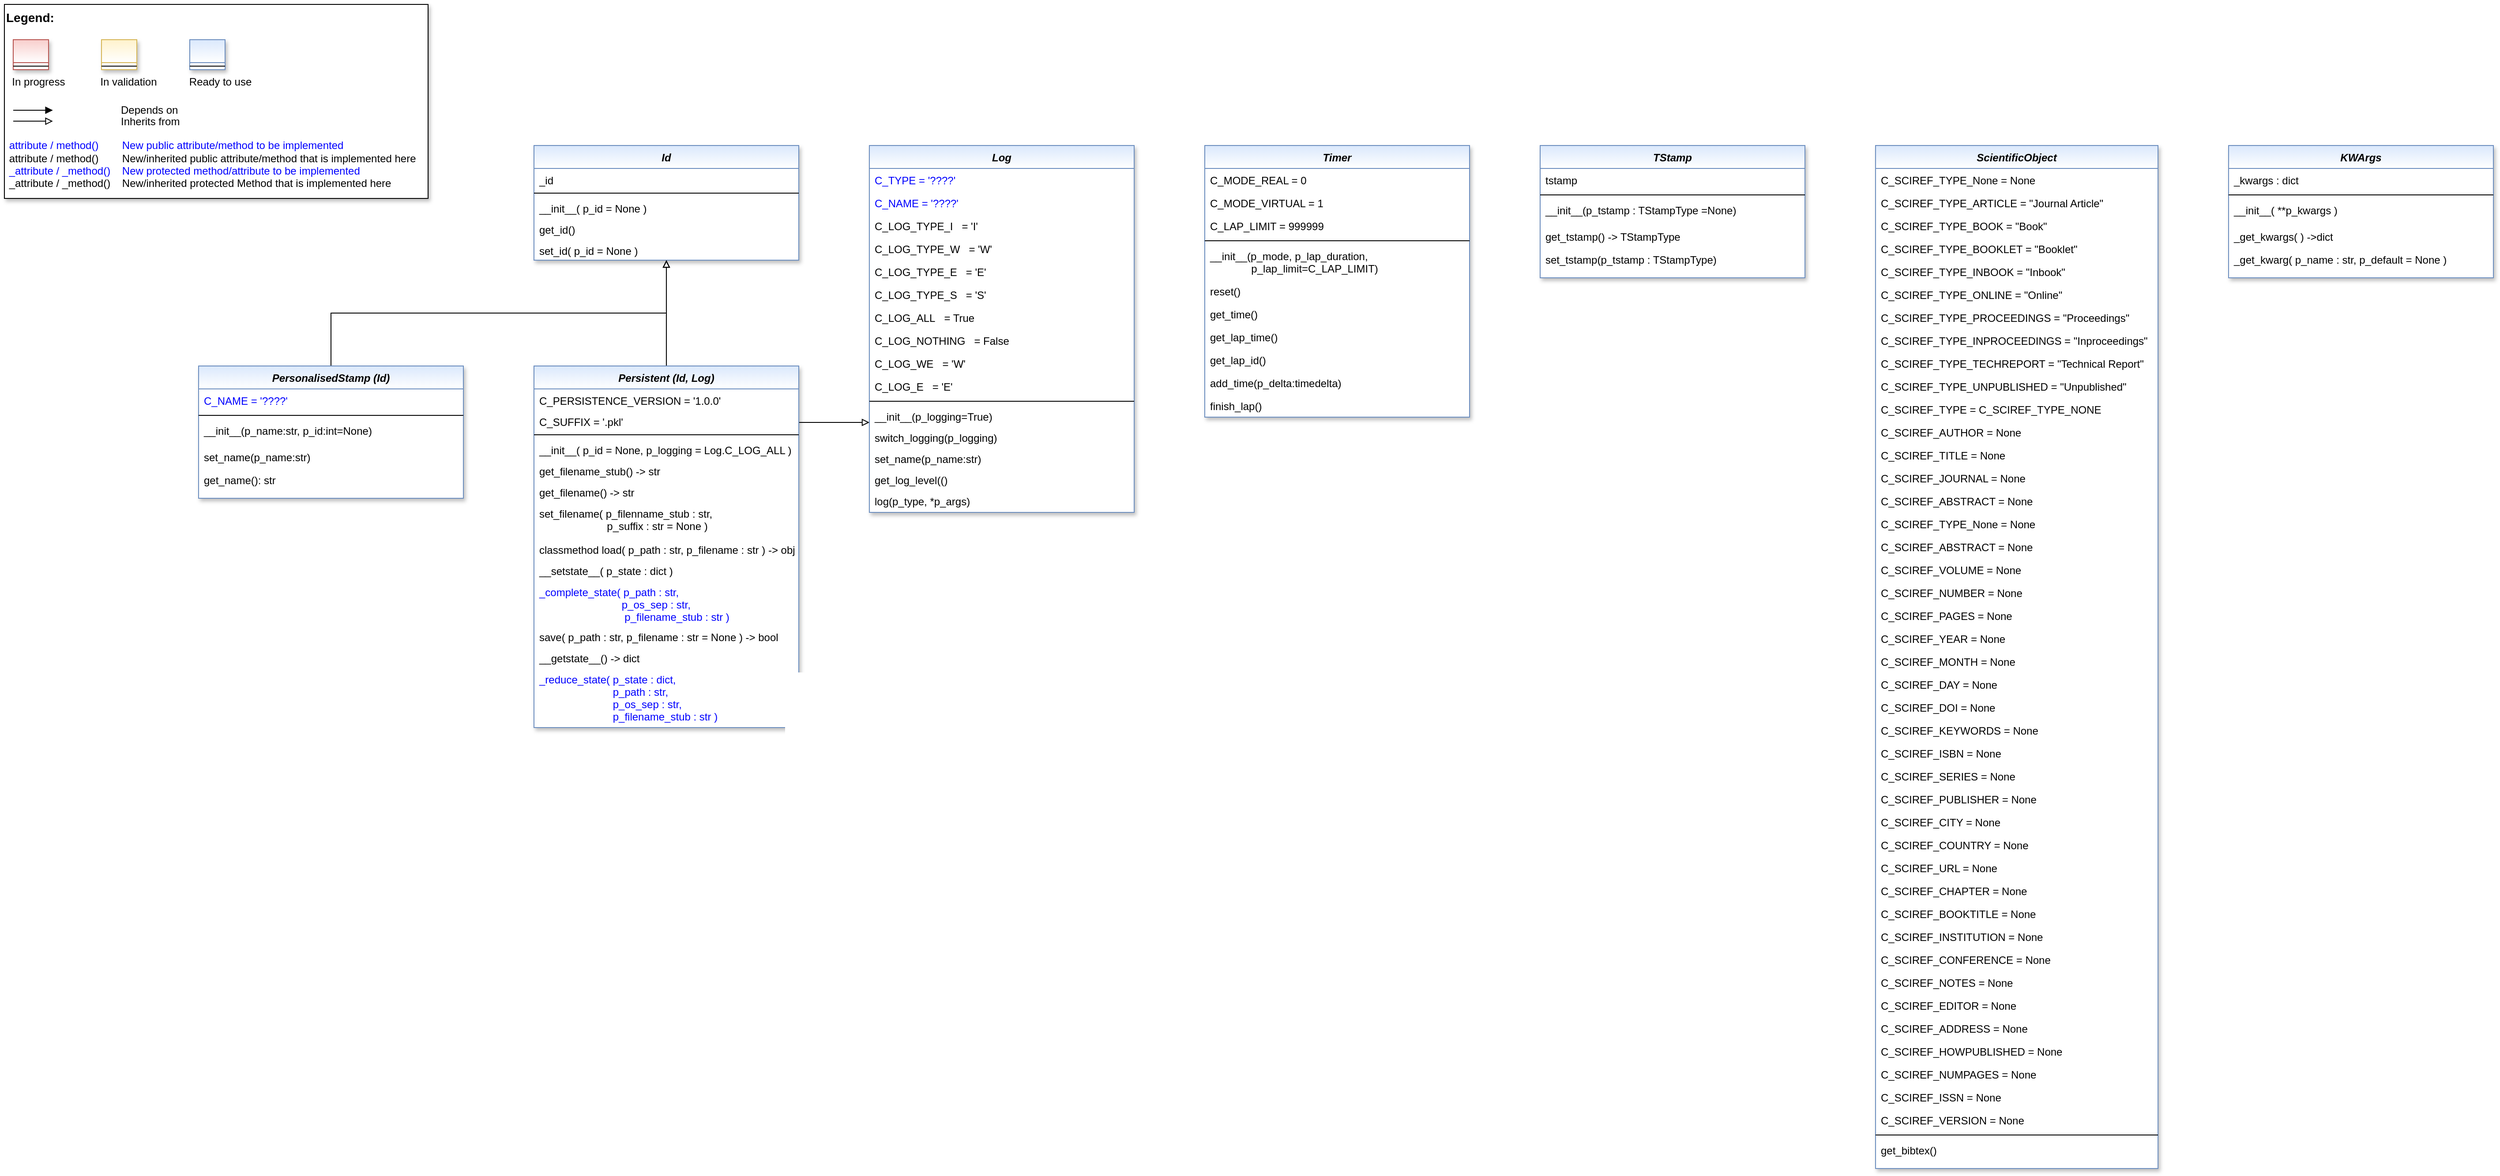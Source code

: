 <mxfile version="20.7.4" type="device"><diagram id="C5RBs43oDa-KdzZeNtuy" name="Page-1"><mxGraphModel dx="2894" dy="1236" grid="1" gridSize="10" guides="1" tooltips="1" connect="1" arrows="1" fold="1" page="1" pageScale="1" pageWidth="2336" pageHeight="1654" background="none" math="0" shadow="0"><root><mxCell id="WIyWlLk6GJQsqaUBKTNV-0"/><mxCell id="WIyWlLk6GJQsqaUBKTNV-1" parent="WIyWlLk6GJQsqaUBKTNV-0"/><mxCell id="bgMfdcs62GZ-gJ5sxorQ-0" value="Timer" style="swimlane;fontStyle=3;align=center;verticalAlign=top;childLayout=stackLayout;horizontal=1;startSize=26;horizontalStack=0;resizeParent=1;resizeLast=0;collapsible=1;marginBottom=0;rounded=0;shadow=1;strokeWidth=1;fillColor=#dae8fc;strokeColor=#6c8ebf;gradientColor=#FFFFFF;swimlaneFillColor=#FFFFFF;" parent="WIyWlLk6GJQsqaUBKTNV-1" vertex="1"><mxGeometry x="1400" y="200" width="300" height="308" as="geometry"><mxRectangle x="230" y="140" width="160" height="26" as="alternateBounds"/></mxGeometry></mxCell><mxCell id="bgMfdcs62GZ-gJ5sxorQ-1" value="C_MODE_REAL = 0" style="text;align=left;verticalAlign=top;spacingLeft=4;spacingRight=4;overflow=hidden;rotatable=0;points=[[0,0.5],[1,0.5]];portConstraint=eastwest;" parent="bgMfdcs62GZ-gJ5sxorQ-0" vertex="1"><mxGeometry y="26" width="300" height="26" as="geometry"/></mxCell><mxCell id="a7D3vBZzGCBZv9gorVLi-0" value="C_MODE_VIRTUAL = 1" style="text;align=left;verticalAlign=top;spacingLeft=4;spacingRight=4;overflow=hidden;rotatable=0;points=[[0,0.5],[1,0.5]];portConstraint=eastwest;" parent="bgMfdcs62GZ-gJ5sxorQ-0" vertex="1"><mxGeometry y="52" width="300" height="26" as="geometry"/></mxCell><mxCell id="a7D3vBZzGCBZv9gorVLi-1" value="C_LAP_LIMIT = 999999" style="text;align=left;verticalAlign=top;spacingLeft=4;spacingRight=4;overflow=hidden;rotatable=0;points=[[0,0.5],[1,0.5]];portConstraint=eastwest;" parent="bgMfdcs62GZ-gJ5sxorQ-0" vertex="1"><mxGeometry y="78" width="300" height="26" as="geometry"/></mxCell><mxCell id="bgMfdcs62GZ-gJ5sxorQ-2" value="" style="line;html=1;strokeWidth=1;align=left;verticalAlign=middle;spacingTop=-1;spacingLeft=3;spacingRight=3;rotatable=0;labelPosition=right;points=[];portConstraint=eastwest;" parent="bgMfdcs62GZ-gJ5sxorQ-0" vertex="1"><mxGeometry y="104" width="300" height="8" as="geometry"/></mxCell><mxCell id="bgMfdcs62GZ-gJ5sxorQ-3" value="__init__(p_mode, p_lap_duration,&#10;              p_lap_limit=C_LAP_LIMIT)" style="text;align=left;verticalAlign=top;spacingLeft=4;spacingRight=4;overflow=hidden;rotatable=0;points=[[0,0.5],[1,0.5]];portConstraint=eastwest;" parent="bgMfdcs62GZ-gJ5sxorQ-0" vertex="1"><mxGeometry y="112" width="300" height="40" as="geometry"/></mxCell><mxCell id="a7D3vBZzGCBZv9gorVLi-2" value="reset()" style="text;align=left;verticalAlign=top;spacingLeft=4;spacingRight=4;overflow=hidden;rotatable=0;points=[[0,0.5],[1,0.5]];portConstraint=eastwest;" parent="bgMfdcs62GZ-gJ5sxorQ-0" vertex="1"><mxGeometry y="152" width="300" height="26" as="geometry"/></mxCell><mxCell id="a7D3vBZzGCBZv9gorVLi-3" value="get_time()" style="text;align=left;verticalAlign=top;spacingLeft=4;spacingRight=4;overflow=hidden;rotatable=0;points=[[0,0.5],[1,0.5]];portConstraint=eastwest;" parent="bgMfdcs62GZ-gJ5sxorQ-0" vertex="1"><mxGeometry y="178" width="300" height="26" as="geometry"/></mxCell><mxCell id="PuHn4NUrcOmfV9xxtkw8-0" value="get_lap_time()" style="text;align=left;verticalAlign=top;spacingLeft=4;spacingRight=4;overflow=hidden;rotatable=0;points=[[0,0.5],[1,0.5]];portConstraint=eastwest;" parent="bgMfdcs62GZ-gJ5sxorQ-0" vertex="1"><mxGeometry y="204" width="300" height="26" as="geometry"/></mxCell><mxCell id="PuHn4NUrcOmfV9xxtkw8-1" value="get_lap_id()" style="text;align=left;verticalAlign=top;spacingLeft=4;spacingRight=4;overflow=hidden;rotatable=0;points=[[0,0.5],[1,0.5]];portConstraint=eastwest;" parent="bgMfdcs62GZ-gJ5sxorQ-0" vertex="1"><mxGeometry y="230" width="300" height="26" as="geometry"/></mxCell><mxCell id="TGkLLcsEz0-7tvpFlWuC-0" value="add_time(p_delta:timedelta)" style="text;align=left;verticalAlign=top;spacingLeft=4;spacingRight=4;overflow=hidden;rotatable=0;points=[[0,0.5],[1,0.5]];portConstraint=eastwest;" parent="bgMfdcs62GZ-gJ5sxorQ-0" vertex="1"><mxGeometry y="256" width="300" height="26" as="geometry"/></mxCell><mxCell id="PuHn4NUrcOmfV9xxtkw8-2" value="finish_lap()" style="text;align=left;verticalAlign=top;spacingLeft=4;spacingRight=4;overflow=hidden;rotatable=0;points=[[0,0.5],[1,0.5]];portConstraint=eastwest;" parent="bgMfdcs62GZ-gJ5sxorQ-0" vertex="1"><mxGeometry y="282" width="300" height="26" as="geometry"/></mxCell><mxCell id="wOOyNorhm0IPKL5RJFF_-0" value="Log" style="swimlane;fontStyle=3;align=center;verticalAlign=top;childLayout=stackLayout;horizontal=1;startSize=26;horizontalStack=0;resizeParent=1;resizeLast=0;collapsible=1;marginBottom=0;rounded=0;shadow=1;strokeWidth=1;fillColor=#dae8fc;strokeColor=#6c8ebf;gradientColor=#FFFFFF;swimlaneFillColor=#FFFFFF;" parent="WIyWlLk6GJQsqaUBKTNV-1" vertex="1"><mxGeometry x="1020" y="200" width="300" height="416" as="geometry"><mxRectangle x="230" y="140" width="160" height="26" as="alternateBounds"/></mxGeometry></mxCell><mxCell id="wOOyNorhm0IPKL5RJFF_-1" value="C_TYPE = '????'&#10;" style="text;align=left;verticalAlign=top;spacingLeft=4;spacingRight=4;overflow=hidden;rotatable=0;points=[[0,0.5],[1,0.5]];portConstraint=eastwest;fontColor=#0000FF;" parent="wOOyNorhm0IPKL5RJFF_-0" vertex="1"><mxGeometry y="26" width="300" height="26" as="geometry"/></mxCell><mxCell id="wOOyNorhm0IPKL5RJFF_-4" value="C_NAME = '????'&#10;" style="text;align=left;verticalAlign=top;spacingLeft=4;spacingRight=4;overflow=hidden;rotatable=0;points=[[0,0.5],[1,0.5]];portConstraint=eastwest;fontColor=#0000FF;" parent="wOOyNorhm0IPKL5RJFF_-0" vertex="1"><mxGeometry y="52" width="300" height="26" as="geometry"/></mxCell><mxCell id="Sitd4XUR5ouGdiu0kk2x-0" value="C_LOG_TYPE_I   = 'I'" style="text;align=left;verticalAlign=top;spacingLeft=4;spacingRight=4;overflow=hidden;rotatable=0;points=[[0,0.5],[1,0.5]];portConstraint=eastwest;fontColor=default;" parent="wOOyNorhm0IPKL5RJFF_-0" vertex="1"><mxGeometry y="78" width="300" height="26" as="geometry"/></mxCell><mxCell id="Sitd4XUR5ouGdiu0kk2x-1" value="C_LOG_TYPE_W   = 'W'" style="text;align=left;verticalAlign=top;spacingLeft=4;spacingRight=4;overflow=hidden;rotatable=0;points=[[0,0.5],[1,0.5]];portConstraint=eastwest;fontColor=default;" parent="wOOyNorhm0IPKL5RJFF_-0" vertex="1"><mxGeometry y="104" width="300" height="26" as="geometry"/></mxCell><mxCell id="Sitd4XUR5ouGdiu0kk2x-2" value="C_LOG_TYPE_E   = 'E'" style="text;align=left;verticalAlign=top;spacingLeft=4;spacingRight=4;overflow=hidden;rotatable=0;points=[[0,0.5],[1,0.5]];portConstraint=eastwest;fontColor=default;" parent="wOOyNorhm0IPKL5RJFF_-0" vertex="1"><mxGeometry y="130" width="300" height="26" as="geometry"/></mxCell><mxCell id="Sitd4XUR5ouGdiu0kk2x-3" value="C_LOG_TYPE_S   = 'S'" style="text;align=left;verticalAlign=top;spacingLeft=4;spacingRight=4;overflow=hidden;rotatable=0;points=[[0,0.5],[1,0.5]];portConstraint=eastwest;fontColor=default;" parent="wOOyNorhm0IPKL5RJFF_-0" vertex="1"><mxGeometry y="156" width="300" height="26" as="geometry"/></mxCell><mxCell id="Sitd4XUR5ouGdiu0kk2x-4" value="C_LOG_ALL   = True" style="text;align=left;verticalAlign=top;spacingLeft=4;spacingRight=4;overflow=hidden;rotatable=0;points=[[0,0.5],[1,0.5]];portConstraint=eastwest;fontColor=default;" parent="wOOyNorhm0IPKL5RJFF_-0" vertex="1"><mxGeometry y="182" width="300" height="26" as="geometry"/></mxCell><mxCell id="Sitd4XUR5ouGdiu0kk2x-5" value="C_LOG_NOTHING   = False" style="text;align=left;verticalAlign=top;spacingLeft=4;spacingRight=4;overflow=hidden;rotatable=0;points=[[0,0.5],[1,0.5]];portConstraint=eastwest;fontColor=default;" parent="wOOyNorhm0IPKL5RJFF_-0" vertex="1"><mxGeometry y="208" width="300" height="26" as="geometry"/></mxCell><mxCell id="Sitd4XUR5ouGdiu0kk2x-6" value="C_LOG_WE   = 'W'" style="text;align=left;verticalAlign=top;spacingLeft=4;spacingRight=4;overflow=hidden;rotatable=0;points=[[0,0.5],[1,0.5]];portConstraint=eastwest;fontColor=default;" parent="wOOyNorhm0IPKL5RJFF_-0" vertex="1"><mxGeometry y="234" width="300" height="26" as="geometry"/></mxCell><mxCell id="Sitd4XUR5ouGdiu0kk2x-7" value="C_LOG_E   = 'E'" style="text;align=left;verticalAlign=top;spacingLeft=4;spacingRight=4;overflow=hidden;rotatable=0;points=[[0,0.5],[1,0.5]];portConstraint=eastwest;fontColor=default;" parent="wOOyNorhm0IPKL5RJFF_-0" vertex="1"><mxGeometry y="260" width="300" height="26" as="geometry"/></mxCell><mxCell id="wOOyNorhm0IPKL5RJFF_-2" value="" style="line;html=1;strokeWidth=1;align=left;verticalAlign=middle;spacingTop=-1;spacingLeft=3;spacingRight=3;rotatable=0;labelPosition=right;points=[];portConstraint=eastwest;" parent="wOOyNorhm0IPKL5RJFF_-0" vertex="1"><mxGeometry y="286" width="300" height="8" as="geometry"/></mxCell><mxCell id="wOOyNorhm0IPKL5RJFF_-3" value="__init__(p_logging=True)" style="text;align=left;verticalAlign=top;spacingLeft=4;spacingRight=4;overflow=hidden;rotatable=0;points=[[0,0.5],[1,0.5]];portConstraint=eastwest;" parent="wOOyNorhm0IPKL5RJFF_-0" vertex="1"><mxGeometry y="294" width="300" height="24" as="geometry"/></mxCell><mxCell id="wOOyNorhm0IPKL5RJFF_-5" value="switch_logging(p_logging)" style="text;align=left;verticalAlign=top;spacingLeft=4;spacingRight=4;overflow=hidden;rotatable=0;points=[[0,0.5],[1,0.5]];portConstraint=eastwest;" parent="wOOyNorhm0IPKL5RJFF_-0" vertex="1"><mxGeometry y="318" width="300" height="24" as="geometry"/></mxCell><mxCell id="5YyYM9NK3f8UlfanujHQ-0" value="set_name(p_name:str)" style="text;align=left;verticalAlign=top;spacingLeft=4;spacingRight=4;overflow=hidden;rotatable=0;points=[[0,0.5],[1,0.5]];portConstraint=eastwest;" parent="wOOyNorhm0IPKL5RJFF_-0" vertex="1"><mxGeometry y="342" width="300" height="24" as="geometry"/></mxCell><mxCell id="wCxpYQhEE_Nz_e2Aimwp-0" value="get_log_level(()" style="text;align=left;verticalAlign=top;spacingLeft=4;spacingRight=4;overflow=hidden;rotatable=0;points=[[0,0.5],[1,0.5]];portConstraint=eastwest;" parent="wOOyNorhm0IPKL5RJFF_-0" vertex="1"><mxGeometry y="366" width="300" height="24" as="geometry"/></mxCell><mxCell id="wOOyNorhm0IPKL5RJFF_-7" value="log(p_type, *p_args)" style="text;align=left;verticalAlign=top;spacingLeft=4;spacingRight=4;overflow=hidden;rotatable=0;points=[[0,0.5],[1,0.5]];portConstraint=eastwest;" parent="wOOyNorhm0IPKL5RJFF_-0" vertex="1"><mxGeometry y="390" width="300" height="26" as="geometry"/></mxCell><mxCell id="huwpeFCsxoTQQdfWVsrF-0" value="TStamp" style="swimlane;fontStyle=3;align=center;verticalAlign=top;childLayout=stackLayout;horizontal=1;startSize=26;horizontalStack=0;resizeParent=1;resizeLast=0;collapsible=1;marginBottom=0;rounded=0;shadow=1;strokeWidth=1;fillColor=#dae8fc;strokeColor=#6c8ebf;gradientColor=#FFFFFF;swimlaneFillColor=#FFFFFF;" parent="WIyWlLk6GJQsqaUBKTNV-1" vertex="1"><mxGeometry x="1780" y="200" width="300" height="150" as="geometry"><mxRectangle x="230" y="140" width="160" height="26" as="alternateBounds"/></mxGeometry></mxCell><mxCell id="huwpeFCsxoTQQdfWVsrF-1" value="tstamp" style="text;align=left;verticalAlign=top;spacingLeft=4;spacingRight=4;overflow=hidden;rotatable=0;points=[[0,0.5],[1,0.5]];portConstraint=eastwest;" parent="huwpeFCsxoTQQdfWVsrF-0" vertex="1"><mxGeometry y="26" width="300" height="26" as="geometry"/></mxCell><mxCell id="huwpeFCsxoTQQdfWVsrF-4" value="" style="line;html=1;strokeWidth=1;align=left;verticalAlign=middle;spacingTop=-1;spacingLeft=3;spacingRight=3;rotatable=0;labelPosition=right;points=[];portConstraint=eastwest;" parent="huwpeFCsxoTQQdfWVsrF-0" vertex="1"><mxGeometry y="52" width="300" height="8" as="geometry"/></mxCell><mxCell id="huwpeFCsxoTQQdfWVsrF-5" value="__init__(p_tstamp : TStampType =None)" style="text;align=left;verticalAlign=top;spacingLeft=4;spacingRight=4;overflow=hidden;rotatable=0;points=[[0,0.5],[1,0.5]];portConstraint=eastwest;" parent="huwpeFCsxoTQQdfWVsrF-0" vertex="1"><mxGeometry y="60" width="300" height="30" as="geometry"/></mxCell><mxCell id="huwpeFCsxoTQQdfWVsrF-6" value="get_tstamp() -&gt; TStampType" style="text;align=left;verticalAlign=top;spacingLeft=4;spacingRight=4;overflow=hidden;rotatable=0;points=[[0,0.5],[1,0.5]];portConstraint=eastwest;" parent="huwpeFCsxoTQQdfWVsrF-0" vertex="1"><mxGeometry y="90" width="300" height="26" as="geometry"/></mxCell><mxCell id="huwpeFCsxoTQQdfWVsrF-7" value="set_tstamp(p_tstamp : TStampType)" style="text;align=left;verticalAlign=top;spacingLeft=4;spacingRight=4;overflow=hidden;rotatable=0;points=[[0,0.5],[1,0.5]];portConstraint=eastwest;" parent="huwpeFCsxoTQQdfWVsrF-0" vertex="1"><mxGeometry y="116" width="300" height="26" as="geometry"/></mxCell><mxCell id="ZXzUqIAL4igxPkpYoOi9-0" value="Id" style="swimlane;fontStyle=3;align=center;verticalAlign=top;childLayout=stackLayout;horizontal=1;startSize=26;horizontalStack=0;resizeParent=1;resizeLast=0;collapsible=1;marginBottom=0;rounded=0;shadow=1;strokeWidth=1;fillColor=#dae8fc;strokeColor=#6c8ebf;gradientColor=#FFFFFF;swimlaneFillColor=#FFFFFF;" parent="WIyWlLk6GJQsqaUBKTNV-1" vertex="1"><mxGeometry x="640" y="200" width="300" height="130" as="geometry"><mxRectangle x="230" y="140" width="160" height="26" as="alternateBounds"/></mxGeometry></mxCell><mxCell id="cLGEqnKjlF98sGwJrwcT-0" value="_id" style="text;align=left;verticalAlign=top;spacingLeft=4;spacingRight=4;overflow=hidden;rotatable=0;points=[[0,0.5],[1,0.5]];portConstraint=eastwest;" parent="ZXzUqIAL4igxPkpYoOi9-0" vertex="1"><mxGeometry y="26" width="300" height="24" as="geometry"/></mxCell><mxCell id="ZXzUqIAL4igxPkpYoOi9-1" value="" style="line;html=1;strokeWidth=1;align=left;verticalAlign=middle;spacingTop=-1;spacingLeft=3;spacingRight=3;rotatable=0;labelPosition=right;points=[];portConstraint=eastwest;" parent="ZXzUqIAL4igxPkpYoOi9-0" vertex="1"><mxGeometry y="50" width="300" height="8" as="geometry"/></mxCell><mxCell id="ZXzUqIAL4igxPkpYoOi9-3" value="__init__( p_id = None )" style="text;align=left;verticalAlign=top;spacingLeft=4;spacingRight=4;overflow=hidden;rotatable=0;points=[[0,0.5],[1,0.5]];portConstraint=eastwest;" parent="ZXzUqIAL4igxPkpYoOi9-0" vertex="1"><mxGeometry y="58" width="300" height="24" as="geometry"/></mxCell><mxCell id="cLGEqnKjlF98sGwJrwcT-1" value="get_id()" style="text;align=left;verticalAlign=top;spacingLeft=4;spacingRight=4;overflow=hidden;rotatable=0;points=[[0,0.5],[1,0.5]];portConstraint=eastwest;" parent="ZXzUqIAL4igxPkpYoOi9-0" vertex="1"><mxGeometry y="82" width="300" height="24" as="geometry"/></mxCell><mxCell id="cLGEqnKjlF98sGwJrwcT-2" value="set_id( p_id = None )" style="text;align=left;verticalAlign=top;spacingLeft=4;spacingRight=4;overflow=hidden;rotatable=0;points=[[0,0.5],[1,0.5]];portConstraint=eastwest;" parent="ZXzUqIAL4igxPkpYoOi9-0" vertex="1"><mxGeometry y="106" width="300" height="24" as="geometry"/></mxCell><mxCell id="Sitd4XUR5ouGdiu0kk2x-8" value="" style="group" parent="WIyWlLk6GJQsqaUBKTNV-1" vertex="1" connectable="0"><mxGeometry x="40" y="40" width="480" height="220" as="geometry"/></mxCell><mxCell id="Sitd4XUR5ouGdiu0kk2x-9" value="&lt;font color=&quot;#000000&quot; size=&quot;1&quot;&gt;&lt;b style=&quot;font-size: 14px&quot;&gt;Legend:&lt;br&gt;&lt;/b&gt;&lt;/font&gt;&lt;br&gt;&lt;br&gt;&lt;br&gt;&lt;font color=&quot;#0000ff&quot; style=&quot;font-size: 6px&quot;&gt;&lt;br&gt;&lt;/font&gt;&lt;span style=&quot;color: rgb(0 , 0 , 0)&quot;&gt;&lt;font style=&quot;font-size: 4px&quot;&gt;&amp;nbsp; &amp;nbsp;&lt;/font&gt;&amp;nbsp;In progress&amp;nbsp; &amp;nbsp; &amp;nbsp; &amp;nbsp; &amp;nbsp; &amp;nbsp; In validation&amp;nbsp; &amp;nbsp; &amp;nbsp; &amp;nbsp; &amp;nbsp; &amp;nbsp;Ready to use&lt;/span&gt;&lt;font color=&quot;#000000&quot;&gt;&amp;nbsp;&lt;br&gt;&lt;/font&gt;&lt;font color=&quot;#0000ff&quot;&gt;&lt;br&gt;&lt;br&gt;&lt;br&gt;&lt;br&gt;&amp;nbsp;attribute / method()&amp;nbsp; &amp;nbsp; &amp;nbsp; &amp;nbsp; New public attribute/method to be implemented&lt;/font&gt;&lt;br&gt;&lt;font color=&quot;#000000&quot;&gt;&amp;nbsp;&lt;/font&gt;&lt;font color=&quot;#000000&quot;&gt;attribute / method()&lt;span&gt; &lt;/span&gt;&amp;nbsp; &amp;nbsp; &amp;nbsp; &amp;nbsp;New/inherited public attribute/method that is implemented here&lt;br&gt;&lt;/font&gt;&lt;font color=&quot;#0000ff&quot;&gt;&amp;nbsp;_attribute /&amp;nbsp;&lt;/font&gt;&lt;font color=&quot;#0000ff&quot;&gt;_method()&amp;nbsp; &amp;nbsp; New protected method/attribute to be implemented&lt;/font&gt;&lt;br&gt;&lt;font color=&quot;#000000&quot;&gt;&amp;nbsp;_attribute / _method()&amp;nbsp; &amp;nbsp; New/inherited protected Method that is implemented here&lt;br&gt;&lt;/font&gt;&lt;font color=&quot;#000000&quot;&gt;&lt;br&gt;&lt;br&gt;&lt;br&gt;&lt;br&gt;&lt;br&gt;&lt;/font&gt;" style="text;html=1;align=left;verticalAlign=top;whiteSpace=wrap;rounded=0;fontColor=#006600;strokeColor=#000000;shadow=1;fillColor=#ffffff;" parent="Sitd4XUR5ouGdiu0kk2x-8" vertex="1"><mxGeometry width="480" height="220" as="geometry"/></mxCell><mxCell id="Sitd4XUR5ouGdiu0kk2x-10" value="Depends on" style="endArrow=block;html=1;labelPosition=right;verticalLabelPosition=middle;align=left;verticalAlign=middle;endFill=1;fontSize=12;" parent="Sitd4XUR5ouGdiu0kk2x-8" edge="1"><mxGeometry x="-1590" y="-2180" width="50" height="50" as="geometry"><mxPoint x="10.0" y="120.003" as="sourcePoint"/><mxPoint x="54.848" y="120.003" as="targetPoint"/><mxPoint x="98" as="offset"/><Array as="points"><mxPoint x="30" y="120"/></Array></mxGeometry></mxCell><mxCell id="Sitd4XUR5ouGdiu0kk2x-11" value="Inherits from" style="endArrow=block;html=1;labelPosition=right;verticalLabelPosition=middle;align=left;verticalAlign=middle;endFill=0;fontSize=12;" parent="Sitd4XUR5ouGdiu0kk2x-8" edge="1"><mxGeometry x="-1590" y="-2180" width="50" height="50" as="geometry"><mxPoint x="10.0" y="132.385" as="sourcePoint"/><mxPoint x="54.848" y="132.385" as="targetPoint"/><mxPoint x="98" y="1" as="offset"/></mxGeometry></mxCell><mxCell id="Sitd4XUR5ouGdiu0kk2x-12" value="" style="swimlane;fontStyle=3;align=center;verticalAlign=top;childLayout=stackLayout;horizontal=1;startSize=26;horizontalStack=0;resizeParent=1;resizeLast=0;collapsible=1;marginBottom=0;rounded=0;shadow=1;strokeWidth=1;fillColor=#f8cecc;strokeColor=#b85450;gradientColor=#ffffff;swimlaneFillColor=#ffffff;" parent="Sitd4XUR5ouGdiu0kk2x-8" vertex="1"><mxGeometry x="10" y="40" width="40" height="34" as="geometry"><mxRectangle x="230" y="140" width="160" height="26" as="alternateBounds"/></mxGeometry></mxCell><mxCell id="Sitd4XUR5ouGdiu0kk2x-13" value="" style="line;html=1;strokeWidth=1;align=left;verticalAlign=middle;spacingTop=-1;spacingLeft=3;spacingRight=3;rotatable=0;labelPosition=right;points=[];portConstraint=eastwest;" parent="Sitd4XUR5ouGdiu0kk2x-12" vertex="1"><mxGeometry y="26" width="40" height="8" as="geometry"/></mxCell><mxCell id="Sitd4XUR5ouGdiu0kk2x-14" value="" style="swimlane;fontStyle=3;align=center;verticalAlign=top;childLayout=stackLayout;horizontal=1;startSize=26;horizontalStack=0;resizeParent=1;resizeLast=0;collapsible=1;marginBottom=0;rounded=0;shadow=1;strokeWidth=1;fillColor=#fff2cc;strokeColor=#d6b656;gradientColor=#ffffff;swimlaneFillColor=#ffffff;" parent="Sitd4XUR5ouGdiu0kk2x-8" vertex="1"><mxGeometry x="110" y="40" width="40" height="34" as="geometry"><mxRectangle x="230" y="140" width="160" height="26" as="alternateBounds"/></mxGeometry></mxCell><mxCell id="Sitd4XUR5ouGdiu0kk2x-15" value="" style="line;html=1;strokeWidth=1;align=left;verticalAlign=middle;spacingTop=-1;spacingLeft=3;spacingRight=3;rotatable=0;labelPosition=right;points=[];portConstraint=eastwest;" parent="Sitd4XUR5ouGdiu0kk2x-14" vertex="1"><mxGeometry y="26" width="40" height="8" as="geometry"/></mxCell><mxCell id="Sitd4XUR5ouGdiu0kk2x-16" value="" style="swimlane;fontStyle=3;align=center;verticalAlign=top;childLayout=stackLayout;horizontal=1;startSize=26;horizontalStack=0;resizeParent=1;resizeLast=0;collapsible=1;marginBottom=0;rounded=0;shadow=1;strokeWidth=1;fillColor=#dae8fc;strokeColor=#6c8ebf;gradientColor=#ffffff;swimlaneFillColor=#ffffff;" parent="Sitd4XUR5ouGdiu0kk2x-8" vertex="1"><mxGeometry x="210" y="40" width="40" height="34" as="geometry"><mxRectangle x="230" y="140" width="160" height="26" as="alternateBounds"/></mxGeometry></mxCell><mxCell id="Sitd4XUR5ouGdiu0kk2x-17" value="" style="line;html=1;strokeWidth=1;align=left;verticalAlign=middle;spacingTop=-1;spacingLeft=3;spacingRight=3;rotatable=0;labelPosition=right;points=[];portConstraint=eastwest;" parent="Sitd4XUR5ouGdiu0kk2x-16" vertex="1"><mxGeometry y="26" width="40" height="8" as="geometry"/></mxCell><mxCell id="cLGEqnKjlF98sGwJrwcT-15" style="edgeStyle=orthogonalEdgeStyle;rounded=0;orthogonalLoop=1;jettySize=auto;html=1;endArrow=block;endFill=0;" parent="WIyWlLk6GJQsqaUBKTNV-1" source="fBVEfF3avQhWG5mbOqyu-0" target="ZXzUqIAL4igxPkpYoOi9-0" edge="1"><mxGeometry relative="1" as="geometry"><Array as="points"><mxPoint x="410" y="390"/><mxPoint x="790" y="390"/></Array></mxGeometry></mxCell><mxCell id="fBVEfF3avQhWG5mbOqyu-0" value="PersonalisedStamp (Id)" style="swimlane;fontStyle=3;align=center;verticalAlign=top;childLayout=stackLayout;horizontal=1;startSize=26;horizontalStack=0;resizeParent=1;resizeLast=0;collapsible=1;marginBottom=0;rounded=0;shadow=1;strokeWidth=1;fillColor=#dae8fc;strokeColor=#6c8ebf;gradientColor=#FFFFFF;swimlaneFillColor=#FFFFFF;" parent="WIyWlLk6GJQsqaUBKTNV-1" vertex="1"><mxGeometry x="260" y="450" width="300" height="150" as="geometry"><mxRectangle x="230" y="140" width="160" height="26" as="alternateBounds"/></mxGeometry></mxCell><mxCell id="fBVEfF3avQhWG5mbOqyu-6" value="C_NAME = '????'&#10;" style="text;align=left;verticalAlign=top;spacingLeft=4;spacingRight=4;overflow=hidden;rotatable=0;points=[[0,0.5],[1,0.5]];portConstraint=eastwest;fontColor=#0000FF;" parent="fBVEfF3avQhWG5mbOqyu-0" vertex="1"><mxGeometry y="26" width="300" height="26" as="geometry"/></mxCell><mxCell id="fBVEfF3avQhWG5mbOqyu-2" value="" style="line;html=1;strokeWidth=1;align=left;verticalAlign=middle;spacingTop=-1;spacingLeft=3;spacingRight=3;rotatable=0;labelPosition=right;points=[];portConstraint=eastwest;" parent="fBVEfF3avQhWG5mbOqyu-0" vertex="1"><mxGeometry y="52" width="300" height="8" as="geometry"/></mxCell><mxCell id="fBVEfF3avQhWG5mbOqyu-3" value="__init__(p_name:str, p_id:int=None)" style="text;align=left;verticalAlign=top;spacingLeft=4;spacingRight=4;overflow=hidden;rotatable=0;points=[[0,0.5],[1,0.5]];portConstraint=eastwest;" parent="fBVEfF3avQhWG5mbOqyu-0" vertex="1"><mxGeometry y="60" width="300" height="30" as="geometry"/></mxCell><mxCell id="fBVEfF3avQhWG5mbOqyu-7" value="set_name(p_name:str)" style="text;align=left;verticalAlign=top;spacingLeft=4;spacingRight=4;overflow=hidden;rotatable=0;points=[[0,0.5],[1,0.5]];portConstraint=eastwest;" parent="fBVEfF3avQhWG5mbOqyu-0" vertex="1"><mxGeometry y="90" width="300" height="26" as="geometry"/></mxCell><mxCell id="fBVEfF3avQhWG5mbOqyu-8" value="get_name(): str" style="text;align=left;verticalAlign=top;spacingLeft=4;spacingRight=4;overflow=hidden;rotatable=0;points=[[0,0.5],[1,0.5]];portConstraint=eastwest;" parent="fBVEfF3avQhWG5mbOqyu-0" vertex="1"><mxGeometry y="116" width="300" height="26" as="geometry"/></mxCell><mxCell id="UDpwU4JwNeAg4p_54pbl-0" value="ScientificObject" style="swimlane;fontStyle=3;align=center;verticalAlign=top;childLayout=stackLayout;horizontal=1;startSize=26;horizontalStack=0;resizeParent=1;resizeLast=0;collapsible=1;marginBottom=0;rounded=0;shadow=1;strokeWidth=1;fillColor=#dae8fc;strokeColor=#6c8ebf;gradientColor=#FFFFFF;swimlaneFillColor=#FFFFFF;" parent="WIyWlLk6GJQsqaUBKTNV-1" vertex="1"><mxGeometry x="2160" y="200" width="320" height="1160" as="geometry"><mxRectangle x="230" y="140" width="160" height="26" as="alternateBounds"/></mxGeometry></mxCell><mxCell id="UDpwU4JwNeAg4p_54pbl-3" value="C_SCIREF_TYPE_None = None" style="text;align=left;verticalAlign=top;spacingLeft=4;spacingRight=4;overflow=hidden;rotatable=0;points=[[0,0.5],[1,0.5]];portConstraint=eastwest;fontColor=default;" parent="UDpwU4JwNeAg4p_54pbl-0" vertex="1"><mxGeometry y="26" width="320" height="26" as="geometry"/></mxCell><mxCell id="UDpwU4JwNeAg4p_54pbl-17" value="C_SCIREF_TYPE_ARTICLE = &quot;Journal Article&quot;" style="text;align=left;verticalAlign=top;spacingLeft=4;spacingRight=4;overflow=hidden;rotatable=0;points=[[0,0.5],[1,0.5]];portConstraint=eastwest;fontColor=default;" parent="UDpwU4JwNeAg4p_54pbl-0" vertex="1"><mxGeometry y="52" width="320" height="26" as="geometry"/></mxCell><mxCell id="UDpwU4JwNeAg4p_54pbl-19" value="C_SCIREF_TYPE_BOOK = &quot;Book&quot;" style="text;align=left;verticalAlign=top;spacingLeft=4;spacingRight=4;overflow=hidden;rotatable=0;points=[[0,0.5],[1,0.5]];portConstraint=eastwest;fontColor=default;" parent="UDpwU4JwNeAg4p_54pbl-0" vertex="1"><mxGeometry y="78" width="320" height="26" as="geometry"/></mxCell><mxCell id="Xx5eL9HVCIXcOi9bT9TS-0" value="C_SCIREF_TYPE_BOOKLET = &quot;Booklet&quot;" style="text;align=left;verticalAlign=top;spacingLeft=4;spacingRight=4;overflow=hidden;rotatable=0;points=[[0,0.5],[1,0.5]];portConstraint=eastwest;fontColor=default;" parent="UDpwU4JwNeAg4p_54pbl-0" vertex="1"><mxGeometry y="104" width="320" height="26" as="geometry"/></mxCell><mxCell id="Xx5eL9HVCIXcOi9bT9TS-1" value="C_SCIREF_TYPE_INBOOK = &quot;Inbook&quot;" style="text;align=left;verticalAlign=top;spacingLeft=4;spacingRight=4;overflow=hidden;rotatable=0;points=[[0,0.5],[1,0.5]];portConstraint=eastwest;fontColor=default;" parent="UDpwU4JwNeAg4p_54pbl-0" vertex="1"><mxGeometry y="130" width="320" height="26" as="geometry"/></mxCell><mxCell id="UDpwU4JwNeAg4p_54pbl-18" value="C_SCIREF_TYPE_ONLINE = &quot;Online&quot;" style="text;align=left;verticalAlign=top;spacingLeft=4;spacingRight=4;overflow=hidden;rotatable=0;points=[[0,0.5],[1,0.5]];portConstraint=eastwest;fontColor=default;" parent="UDpwU4JwNeAg4p_54pbl-0" vertex="1"><mxGeometry y="156" width="320" height="26" as="geometry"/></mxCell><mxCell id="UDpwU4JwNeAg4p_54pbl-21" value="C_SCIREF_TYPE_PROCEEDINGS = &quot;Proceedings&quot;" style="text;align=left;verticalAlign=top;spacingLeft=4;spacingRight=4;overflow=hidden;rotatable=0;points=[[0,0.5],[1,0.5]];portConstraint=eastwest;fontColor=default;" parent="UDpwU4JwNeAg4p_54pbl-0" vertex="1"><mxGeometry y="182" width="320" height="26" as="geometry"/></mxCell><mxCell id="Xx5eL9HVCIXcOi9bT9TS-2" value="C_SCIREF_TYPE_INPROCEEDINGS = &quot;Inproceedings&quot;" style="text;align=left;verticalAlign=top;spacingLeft=4;spacingRight=4;overflow=hidden;rotatable=0;points=[[0,0.5],[1,0.5]];portConstraint=eastwest;fontColor=default;" parent="UDpwU4JwNeAg4p_54pbl-0" vertex="1"><mxGeometry y="208" width="320" height="26" as="geometry"/></mxCell><mxCell id="UDpwU4JwNeAg4p_54pbl-20" value="C_SCIREF_TYPE_TECHREPORT = &quot;Technical Report&quot;" style="text;align=left;verticalAlign=top;spacingLeft=4;spacingRight=4;overflow=hidden;rotatable=0;points=[[0,0.5],[1,0.5]];portConstraint=eastwest;fontColor=default;" parent="UDpwU4JwNeAg4p_54pbl-0" vertex="1"><mxGeometry y="234" width="320" height="26" as="geometry"/></mxCell><mxCell id="UDpwU4JwNeAg4p_54pbl-27" value="C_SCIREF_TYPE_UNPUBLISHED = &quot;Unpublished&quot;" style="text;align=left;verticalAlign=top;spacingLeft=4;spacingRight=4;overflow=hidden;rotatable=0;points=[[0,0.5],[1,0.5]];portConstraint=eastwest;fontColor=default;" parent="UDpwU4JwNeAg4p_54pbl-0" vertex="1"><mxGeometry y="260" width="320" height="26" as="geometry"/></mxCell><mxCell id="UDpwU4JwNeAg4p_54pbl-26" value="C_SCIREF_TYPE = C_SCIREF_TYPE_NONE" style="text;align=left;verticalAlign=top;spacingLeft=4;spacingRight=4;overflow=hidden;rotatable=0;points=[[0,0.5],[1,0.5]];portConstraint=eastwest;fontColor=default;" parent="UDpwU4JwNeAg4p_54pbl-0" vertex="1"><mxGeometry y="286" width="320" height="26" as="geometry"/></mxCell><mxCell id="UDpwU4JwNeAg4p_54pbl-25" value=" C_SCIREF_AUTHOR = None" style="text;align=left;verticalAlign=top;spacingLeft=4;spacingRight=4;overflow=hidden;rotatable=0;points=[[0,0.5],[1,0.5]];portConstraint=eastwest;fontColor=default;" parent="UDpwU4JwNeAg4p_54pbl-0" vertex="1"><mxGeometry y="312" width="320" height="26" as="geometry"/></mxCell><mxCell id="UDpwU4JwNeAg4p_54pbl-24" value="C_SCIREF_TITLE = None" style="text;align=left;verticalAlign=top;spacingLeft=4;spacingRight=4;overflow=hidden;rotatable=0;points=[[0,0.5],[1,0.5]];portConstraint=eastwest;fontColor=default;" parent="UDpwU4JwNeAg4p_54pbl-0" vertex="1"><mxGeometry y="338" width="320" height="26" as="geometry"/></mxCell><mxCell id="UDpwU4JwNeAg4p_54pbl-23" value="C_SCIREF_JOURNAL = None" style="text;align=left;verticalAlign=top;spacingLeft=4;spacingRight=4;overflow=hidden;rotatable=0;points=[[0,0.5],[1,0.5]];portConstraint=eastwest;fontColor=default;" parent="UDpwU4JwNeAg4p_54pbl-0" vertex="1"><mxGeometry y="364" width="320" height="26" as="geometry"/></mxCell><mxCell id="UDpwU4JwNeAg4p_54pbl-22" value="C_SCIREF_ABSTRACT = None" style="text;align=left;verticalAlign=top;spacingLeft=4;spacingRight=4;overflow=hidden;rotatable=0;points=[[0,0.5],[1,0.5]];portConstraint=eastwest;fontColor=default;" parent="UDpwU4JwNeAg4p_54pbl-0" vertex="1"><mxGeometry y="390" width="320" height="26" as="geometry"/></mxCell><mxCell id="UDpwU4JwNeAg4p_54pbl-30" value="C_SCIREF_TYPE_None = None" style="text;align=left;verticalAlign=top;spacingLeft=4;spacingRight=4;overflow=hidden;rotatable=0;points=[[0,0.5],[1,0.5]];portConstraint=eastwest;fontColor=default;" parent="UDpwU4JwNeAg4p_54pbl-0" vertex="1"><mxGeometry y="416" width="320" height="26" as="geometry"/></mxCell><mxCell id="UDpwU4JwNeAg4p_54pbl-42" value="C_SCIREF_ABSTRACT = None" style="text;align=left;verticalAlign=top;spacingLeft=4;spacingRight=4;overflow=hidden;rotatable=0;points=[[0,0.5],[1,0.5]];portConstraint=eastwest;fontColor=default;" parent="UDpwU4JwNeAg4p_54pbl-0" vertex="1"><mxGeometry y="442" width="320" height="26" as="geometry"/></mxCell><mxCell id="UDpwU4JwNeAg4p_54pbl-41" value="C_SCIREF_VOLUME = None" style="text;align=left;verticalAlign=top;spacingLeft=4;spacingRight=4;overflow=hidden;rotatable=0;points=[[0,0.5],[1,0.5]];portConstraint=eastwest;fontColor=default;" parent="UDpwU4JwNeAg4p_54pbl-0" vertex="1"><mxGeometry y="468" width="320" height="26" as="geometry"/></mxCell><mxCell id="UDpwU4JwNeAg4p_54pbl-40" value="C_SCIREF_NUMBER = None" style="text;align=left;verticalAlign=top;spacingLeft=4;spacingRight=4;overflow=hidden;rotatable=0;points=[[0,0.5],[1,0.5]];portConstraint=eastwest;fontColor=default;" parent="UDpwU4JwNeAg4p_54pbl-0" vertex="1"><mxGeometry y="494" width="320" height="26" as="geometry"/></mxCell><mxCell id="UDpwU4JwNeAg4p_54pbl-39" value="C_SCIREF_PAGES = None" style="text;align=left;verticalAlign=top;spacingLeft=4;spacingRight=4;overflow=hidden;rotatable=0;points=[[0,0.5],[1,0.5]];portConstraint=eastwest;fontColor=default;" parent="UDpwU4JwNeAg4p_54pbl-0" vertex="1"><mxGeometry y="520" width="320" height="26" as="geometry"/></mxCell><mxCell id="UDpwU4JwNeAg4p_54pbl-38" value="C_SCIREF_YEAR = None" style="text;align=left;verticalAlign=top;spacingLeft=4;spacingRight=4;overflow=hidden;rotatable=0;points=[[0,0.5],[1,0.5]];portConstraint=eastwest;fontColor=default;" parent="UDpwU4JwNeAg4p_54pbl-0" vertex="1"><mxGeometry y="546" width="320" height="26" as="geometry"/></mxCell><mxCell id="UDpwU4JwNeAg4p_54pbl-37" value="C_SCIREF_MONTH = None" style="text;align=left;verticalAlign=top;spacingLeft=4;spacingRight=4;overflow=hidden;rotatable=0;points=[[0,0.5],[1,0.5]];portConstraint=eastwest;fontColor=default;" parent="UDpwU4JwNeAg4p_54pbl-0" vertex="1"><mxGeometry y="572" width="320" height="26" as="geometry"/></mxCell><mxCell id="UDpwU4JwNeAg4p_54pbl-36" value="C_SCIREF_DAY = None" style="text;align=left;verticalAlign=top;spacingLeft=4;spacingRight=4;overflow=hidden;rotatable=0;points=[[0,0.5],[1,0.5]];portConstraint=eastwest;fontColor=default;" parent="UDpwU4JwNeAg4p_54pbl-0" vertex="1"><mxGeometry y="598" width="320" height="26" as="geometry"/></mxCell><mxCell id="UDpwU4JwNeAg4p_54pbl-35" value="C_SCIREF_DOI = None" style="text;align=left;verticalAlign=top;spacingLeft=4;spacingRight=4;overflow=hidden;rotatable=0;points=[[0,0.5],[1,0.5]];portConstraint=eastwest;fontColor=default;" parent="UDpwU4JwNeAg4p_54pbl-0" vertex="1"><mxGeometry y="624" width="320" height="26" as="geometry"/></mxCell><mxCell id="UDpwU4JwNeAg4p_54pbl-34" value="C_SCIREF_KEYWORDS = None" style="text;align=left;verticalAlign=top;spacingLeft=4;spacingRight=4;overflow=hidden;rotatable=0;points=[[0,0.5],[1,0.5]];portConstraint=eastwest;fontColor=default;" parent="UDpwU4JwNeAg4p_54pbl-0" vertex="1"><mxGeometry y="650" width="320" height="26" as="geometry"/></mxCell><mxCell id="UDpwU4JwNeAg4p_54pbl-33" value="C_SCIREF_ISBN = None" style="text;align=left;verticalAlign=top;spacingLeft=4;spacingRight=4;overflow=hidden;rotatable=0;points=[[0,0.5],[1,0.5]];portConstraint=eastwest;fontColor=default;" parent="UDpwU4JwNeAg4p_54pbl-0" vertex="1"><mxGeometry y="676" width="320" height="26" as="geometry"/></mxCell><mxCell id="UDpwU4JwNeAg4p_54pbl-32" value="C_SCIREF_SERIES = None" style="text;align=left;verticalAlign=top;spacingLeft=4;spacingRight=4;overflow=hidden;rotatable=0;points=[[0,0.5],[1,0.5]];portConstraint=eastwest;fontColor=default;" parent="UDpwU4JwNeAg4p_54pbl-0" vertex="1"><mxGeometry y="702" width="320" height="26" as="geometry"/></mxCell><mxCell id="UDpwU4JwNeAg4p_54pbl-31" value="C_SCIREF_PUBLISHER = None" style="text;align=left;verticalAlign=top;spacingLeft=4;spacingRight=4;overflow=hidden;rotatable=0;points=[[0,0.5],[1,0.5]];portConstraint=eastwest;fontColor=default;" parent="UDpwU4JwNeAg4p_54pbl-0" vertex="1"><mxGeometry y="728" width="320" height="26" as="geometry"/></mxCell><mxCell id="UDpwU4JwNeAg4p_54pbl-43" value="C_SCIREF_CITY = None" style="text;align=left;verticalAlign=top;spacingLeft=4;spacingRight=4;overflow=hidden;rotatable=0;points=[[0,0.5],[1,0.5]];portConstraint=eastwest;fontColor=default;" parent="UDpwU4JwNeAg4p_54pbl-0" vertex="1"><mxGeometry y="754" width="320" height="26" as="geometry"/></mxCell><mxCell id="UDpwU4JwNeAg4p_54pbl-56" value="C_SCIREF_COUNTRY = None" style="text;align=left;verticalAlign=top;spacingLeft=4;spacingRight=4;overflow=hidden;rotatable=0;points=[[0,0.5],[1,0.5]];portConstraint=eastwest;fontColor=default;" parent="UDpwU4JwNeAg4p_54pbl-0" vertex="1"><mxGeometry y="780" width="320" height="26" as="geometry"/></mxCell><mxCell id="UDpwU4JwNeAg4p_54pbl-55" value="C_SCIREF_URL = None" style="text;align=left;verticalAlign=top;spacingLeft=4;spacingRight=4;overflow=hidden;rotatable=0;points=[[0,0.5],[1,0.5]];portConstraint=eastwest;fontColor=default;" parent="UDpwU4JwNeAg4p_54pbl-0" vertex="1"><mxGeometry y="806" width="320" height="26" as="geometry"/></mxCell><mxCell id="UDpwU4JwNeAg4p_54pbl-54" value=" C_SCIREF_CHAPTER = None" style="text;align=left;verticalAlign=top;spacingLeft=4;spacingRight=4;overflow=hidden;rotatable=0;points=[[0,0.5],[1,0.5]];portConstraint=eastwest;fontColor=default;" parent="UDpwU4JwNeAg4p_54pbl-0" vertex="1"><mxGeometry y="832" width="320" height="26" as="geometry"/></mxCell><mxCell id="UDpwU4JwNeAg4p_54pbl-53" value="C_SCIREF_BOOKTITLE = None" style="text;align=left;verticalAlign=top;spacingLeft=4;spacingRight=4;overflow=hidden;rotatable=0;points=[[0,0.5],[1,0.5]];portConstraint=eastwest;fontColor=default;" parent="UDpwU4JwNeAg4p_54pbl-0" vertex="1"><mxGeometry y="858" width="320" height="26" as="geometry"/></mxCell><mxCell id="UDpwU4JwNeAg4p_54pbl-52" value="C_SCIREF_INSTITUTION = None" style="text;align=left;verticalAlign=top;spacingLeft=4;spacingRight=4;overflow=hidden;rotatable=0;points=[[0,0.5],[1,0.5]];portConstraint=eastwest;fontColor=default;" parent="UDpwU4JwNeAg4p_54pbl-0" vertex="1"><mxGeometry y="884" width="320" height="26" as="geometry"/></mxCell><mxCell id="UDpwU4JwNeAg4p_54pbl-51" value="C_SCIREF_CONFERENCE = None" style="text;align=left;verticalAlign=top;spacingLeft=4;spacingRight=4;overflow=hidden;rotatable=0;points=[[0,0.5],[1,0.5]];portConstraint=eastwest;fontColor=default;" parent="UDpwU4JwNeAg4p_54pbl-0" vertex="1"><mxGeometry y="910" width="320" height="26" as="geometry"/></mxCell><mxCell id="UDpwU4JwNeAg4p_54pbl-50" value="C_SCIREF_NOTES = None" style="text;align=left;verticalAlign=top;spacingLeft=4;spacingRight=4;overflow=hidden;rotatable=0;points=[[0,0.5],[1,0.5]];portConstraint=eastwest;fontColor=default;" parent="UDpwU4JwNeAg4p_54pbl-0" vertex="1"><mxGeometry y="936" width="320" height="26" as="geometry"/></mxCell><mxCell id="UDpwU4JwNeAg4p_54pbl-49" value="C_SCIREF_EDITOR = None" style="text;align=left;verticalAlign=top;spacingLeft=4;spacingRight=4;overflow=hidden;rotatable=0;points=[[0,0.5],[1,0.5]];portConstraint=eastwest;fontColor=default;" parent="UDpwU4JwNeAg4p_54pbl-0" vertex="1"><mxGeometry y="962" width="320" height="26" as="geometry"/></mxCell><mxCell id="Xx5eL9HVCIXcOi9bT9TS-3" value="C_SCIREF_ADDRESS = None" style="text;align=left;verticalAlign=top;spacingLeft=4;spacingRight=4;overflow=hidden;rotatable=0;points=[[0,0.5],[1,0.5]];portConstraint=eastwest;fontColor=default;" parent="UDpwU4JwNeAg4p_54pbl-0" vertex="1"><mxGeometry y="988" width="320" height="26" as="geometry"/></mxCell><mxCell id="Xx5eL9HVCIXcOi9bT9TS-4" value="C_SCIREF_HOWPUBLISHED = None" style="text;align=left;verticalAlign=top;spacingLeft=4;spacingRight=4;overflow=hidden;rotatable=0;points=[[0,0.5],[1,0.5]];portConstraint=eastwest;fontColor=default;" parent="UDpwU4JwNeAg4p_54pbl-0" vertex="1"><mxGeometry y="1014" width="320" height="26" as="geometry"/></mxCell><mxCell id="Xx5eL9HVCIXcOi9bT9TS-5" value="C_SCIREF_NUMPAGES = None" style="text;align=left;verticalAlign=top;spacingLeft=4;spacingRight=4;overflow=hidden;rotatable=0;points=[[0,0.5],[1,0.5]];portConstraint=eastwest;fontColor=default;" parent="UDpwU4JwNeAg4p_54pbl-0" vertex="1"><mxGeometry y="1040" width="320" height="26" as="geometry"/></mxCell><mxCell id="Xx5eL9HVCIXcOi9bT9TS-6" value="C_SCIREF_ISSN = None" style="text;align=left;verticalAlign=top;spacingLeft=4;spacingRight=4;overflow=hidden;rotatable=0;points=[[0,0.5],[1,0.5]];portConstraint=eastwest;fontColor=default;" parent="UDpwU4JwNeAg4p_54pbl-0" vertex="1"><mxGeometry y="1066" width="320" height="26" as="geometry"/></mxCell><mxCell id="Xx5eL9HVCIXcOi9bT9TS-7" value="C_SCIREF_VERSION = None" style="text;align=left;verticalAlign=top;spacingLeft=4;spacingRight=4;overflow=hidden;rotatable=0;points=[[0,0.5],[1,0.5]];portConstraint=eastwest;fontColor=default;" parent="UDpwU4JwNeAg4p_54pbl-0" vertex="1"><mxGeometry y="1092" width="320" height="26" as="geometry"/></mxCell><mxCell id="UDpwU4JwNeAg4p_54pbl-11" value="" style="line;html=1;strokeWidth=1;align=left;verticalAlign=middle;spacingTop=-1;spacingLeft=3;spacingRight=3;rotatable=0;labelPosition=right;points=[];portConstraint=eastwest;" parent="UDpwU4JwNeAg4p_54pbl-0" vertex="1"><mxGeometry y="1118" width="320" height="8" as="geometry"/></mxCell><mxCell id="Xx5eL9HVCIXcOi9bT9TS-8" value="get_bibtex()" style="text;align=left;verticalAlign=top;spacingLeft=4;spacingRight=4;overflow=hidden;rotatable=0;points=[[0,0.5],[1,0.5]];portConstraint=eastwest;fontColor=default;" parent="UDpwU4JwNeAg4p_54pbl-0" vertex="1"><mxGeometry y="1126" width="320" height="26" as="geometry"/></mxCell><mxCell id="cLGEqnKjlF98sGwJrwcT-10" style="edgeStyle=orthogonalEdgeStyle;rounded=0;orthogonalLoop=1;jettySize=auto;html=1;endArrow=block;endFill=0;" parent="WIyWlLk6GJQsqaUBKTNV-1" source="cLGEqnKjlF98sGwJrwcT-3" target="ZXzUqIAL4igxPkpYoOi9-0" edge="1"><mxGeometry relative="1" as="geometry"/></mxCell><mxCell id="cLGEqnKjlF98sGwJrwcT-11" style="edgeStyle=orthogonalEdgeStyle;rounded=0;orthogonalLoop=1;jettySize=auto;html=1;endArrow=block;endFill=0;exitX=1;exitY=0.5;exitDx=0;exitDy=0;" parent="WIyWlLk6GJQsqaUBKTNV-1" source="cLGEqnKjlF98sGwJrwcT-6" target="wOOyNorhm0IPKL5RJFF_-0" edge="1"><mxGeometry relative="1" as="geometry"><Array as="points"><mxPoint x="1010" y="514"/><mxPoint x="1010" y="514"/></Array></mxGeometry></mxCell><mxCell id="cLGEqnKjlF98sGwJrwcT-3" value="Persistent (Id, Log)" style="swimlane;fontStyle=3;align=center;verticalAlign=top;childLayout=stackLayout;horizontal=1;startSize=26;horizontalStack=0;resizeParent=1;resizeLast=0;collapsible=1;marginBottom=0;rounded=0;shadow=1;strokeWidth=1;fillColor=#dae8fc;strokeColor=#6c8ebf;gradientColor=#FFFFFF;swimlaneFillColor=#FFFFFF;" parent="WIyWlLk6GJQsqaUBKTNV-1" vertex="1"><mxGeometry x="640" y="450" width="300" height="410" as="geometry"><mxRectangle x="230" y="140" width="160" height="26" as="alternateBounds"/></mxGeometry></mxCell><mxCell id="cLGEqnKjlF98sGwJrwcT-4" value="C_PERSISTENCE_VERSION = '1.0.0'" style="text;align=left;verticalAlign=top;spacingLeft=4;spacingRight=4;overflow=hidden;rotatable=0;points=[[0,0.5],[1,0.5]];portConstraint=eastwest;" parent="cLGEqnKjlF98sGwJrwcT-3" vertex="1"><mxGeometry y="26" width="300" height="24" as="geometry"/></mxCell><mxCell id="cLGEqnKjlF98sGwJrwcT-12" value="C_SUFFIX = '.pkl'" style="text;align=left;verticalAlign=top;spacingLeft=4;spacingRight=4;overflow=hidden;rotatable=0;points=[[0,0.5],[1,0.5]];portConstraint=eastwest;" parent="cLGEqnKjlF98sGwJrwcT-3" vertex="1"><mxGeometry y="50" width="300" height="24" as="geometry"/></mxCell><mxCell id="cLGEqnKjlF98sGwJrwcT-5" value="" style="line;html=1;strokeWidth=1;align=left;verticalAlign=middle;spacingTop=-1;spacingLeft=3;spacingRight=3;rotatable=0;labelPosition=right;points=[];portConstraint=eastwest;" parent="cLGEqnKjlF98sGwJrwcT-3" vertex="1"><mxGeometry y="74" width="300" height="8" as="geometry"/></mxCell><mxCell id="cLGEqnKjlF98sGwJrwcT-6" value="__init__( p_id = None, p_logging = Log.C_LOG_ALL )" style="text;align=left;verticalAlign=top;spacingLeft=4;spacingRight=4;overflow=hidden;rotatable=0;points=[[0,0.5],[1,0.5]];portConstraint=eastwest;" parent="cLGEqnKjlF98sGwJrwcT-3" vertex="1"><mxGeometry y="82" width="300" height="24" as="geometry"/></mxCell><mxCell id="cLGEqnKjlF98sGwJrwcT-7" value="get_filename_stub() -&gt; str" style="text;align=left;verticalAlign=top;spacingLeft=4;spacingRight=4;overflow=hidden;rotatable=0;points=[[0,0.5],[1,0.5]];portConstraint=eastwest;" parent="cLGEqnKjlF98sGwJrwcT-3" vertex="1"><mxGeometry y="106" width="300" height="24" as="geometry"/></mxCell><mxCell id="cLGEqnKjlF98sGwJrwcT-8" value="get_filename() -&gt; str" style="text;align=left;verticalAlign=top;spacingLeft=4;spacingRight=4;overflow=hidden;rotatable=0;points=[[0,0.5],[1,0.5]];portConstraint=eastwest;" parent="cLGEqnKjlF98sGwJrwcT-3" vertex="1"><mxGeometry y="130" width="300" height="24" as="geometry"/></mxCell><mxCell id="cLGEqnKjlF98sGwJrwcT-16" value="set_filename( p_filenname_stub : str, &#10;                       p_suffix : str = None )" style="text;align=left;verticalAlign=top;spacingLeft=4;spacingRight=4;overflow=hidden;rotatable=0;points=[[0,0.5],[1,0.5]];portConstraint=eastwest;" parent="cLGEqnKjlF98sGwJrwcT-3" vertex="1"><mxGeometry y="154" width="300" height="41" as="geometry"/></mxCell><mxCell id="cLGEqnKjlF98sGwJrwcT-17" value="classmethod load( p_path : str, p_filename : str ) -&gt; obj" style="text;align=left;verticalAlign=top;spacingLeft=4;spacingRight=4;overflow=hidden;rotatable=0;points=[[0,0.5],[1,0.5]];portConstraint=eastwest;" parent="cLGEqnKjlF98sGwJrwcT-3" vertex="1"><mxGeometry y="195" width="300" height="24" as="geometry"/></mxCell><mxCell id="cLGEqnKjlF98sGwJrwcT-19" value="__setstate__( p_state : dict )" style="text;align=left;verticalAlign=top;spacingLeft=4;spacingRight=4;overflow=hidden;rotatable=0;points=[[0,0.5],[1,0.5]];portConstraint=eastwest;" parent="cLGEqnKjlF98sGwJrwcT-3" vertex="1"><mxGeometry y="219" width="300" height="24" as="geometry"/></mxCell><mxCell id="cLGEqnKjlF98sGwJrwcT-20" value="_complete_state( p_path : str, &#10;                            p_os_sep : str,&#10;                             p_filename_stub : str )" style="text;align=left;verticalAlign=top;spacingLeft=4;spacingRight=4;overflow=hidden;rotatable=0;points=[[0,0.5],[1,0.5]];portConstraint=eastwest;fontColor=#0000FF;" parent="cLGEqnKjlF98sGwJrwcT-3" vertex="1"><mxGeometry y="243" width="300" height="51" as="geometry"/></mxCell><mxCell id="cLGEqnKjlF98sGwJrwcT-18" value="save( p_path : str, p_filename : str = None ) -&gt; bool" style="text;align=left;verticalAlign=top;spacingLeft=4;spacingRight=4;overflow=hidden;rotatable=0;points=[[0,0.5],[1,0.5]];portConstraint=eastwest;" parent="cLGEqnKjlF98sGwJrwcT-3" vertex="1"><mxGeometry y="294" width="300" height="24" as="geometry"/></mxCell><mxCell id="cLGEqnKjlF98sGwJrwcT-21" value="__getstate__() -&gt; dict" style="text;align=left;verticalAlign=top;spacingLeft=4;spacingRight=4;overflow=hidden;rotatable=0;points=[[0,0.5],[1,0.5]];portConstraint=eastwest;" parent="cLGEqnKjlF98sGwJrwcT-3" vertex="1"><mxGeometry y="318" width="300" height="24" as="geometry"/></mxCell><mxCell id="cLGEqnKjlF98sGwJrwcT-22" value="_reduce_state( p_state : dict, &#10;                         p_path : str, &#10;                         p_os_sep : str,&#10;                         p_filename_stub : str )" style="text;align=left;verticalAlign=top;spacingLeft=4;spacingRight=4;overflow=hidden;rotatable=0;points=[[0,0.5],[1,0.5]];portConstraint=eastwest;fontColor=#0000FF;" parent="cLGEqnKjlF98sGwJrwcT-3" vertex="1"><mxGeometry y="342" width="300" height="68" as="geometry"/></mxCell><mxCell id="nq4rzxGNFPda_x5aV8_R-0" value="KWArgs" style="swimlane;fontStyle=3;align=center;verticalAlign=top;childLayout=stackLayout;horizontal=1;startSize=26;horizontalStack=0;resizeParent=1;resizeLast=0;collapsible=1;marginBottom=0;rounded=0;shadow=1;strokeWidth=1;fillColor=#dae8fc;strokeColor=#6c8ebf;gradientColor=#FFFFFF;swimlaneFillColor=#FFFFFF;" parent="WIyWlLk6GJQsqaUBKTNV-1" vertex="1"><mxGeometry x="2560" y="200" width="300" height="150" as="geometry"><mxRectangle x="230" y="140" width="160" height="26" as="alternateBounds"/></mxGeometry></mxCell><mxCell id="nq4rzxGNFPda_x5aV8_R-1" value="_kwargs : dict" style="text;align=left;verticalAlign=top;spacingLeft=4;spacingRight=4;overflow=hidden;rotatable=0;points=[[0,0.5],[1,0.5]];portConstraint=eastwest;" parent="nq4rzxGNFPda_x5aV8_R-0" vertex="1"><mxGeometry y="26" width="300" height="26" as="geometry"/></mxCell><mxCell id="nq4rzxGNFPda_x5aV8_R-2" value="" style="line;html=1;strokeWidth=1;align=left;verticalAlign=middle;spacingTop=-1;spacingLeft=3;spacingRight=3;rotatable=0;labelPosition=right;points=[];portConstraint=eastwest;" parent="nq4rzxGNFPda_x5aV8_R-0" vertex="1"><mxGeometry y="52" width="300" height="8" as="geometry"/></mxCell><mxCell id="nq4rzxGNFPda_x5aV8_R-3" value="__init__( **p_kwargs )" style="text;align=left;verticalAlign=top;spacingLeft=4;spacingRight=4;overflow=hidden;rotatable=0;points=[[0,0.5],[1,0.5]];portConstraint=eastwest;" parent="nq4rzxGNFPda_x5aV8_R-0" vertex="1"><mxGeometry y="60" width="300" height="30" as="geometry"/></mxCell><mxCell id="nq4rzxGNFPda_x5aV8_R-5" value="_get_kwargs( ) -&gt;dict" style="text;align=left;verticalAlign=top;spacingLeft=4;spacingRight=4;overflow=hidden;rotatable=0;points=[[0,0.5],[1,0.5]];portConstraint=eastwest;" parent="nq4rzxGNFPda_x5aV8_R-0" vertex="1"><mxGeometry y="90" width="300" height="26" as="geometry"/></mxCell><mxCell id="nq4rzxGNFPda_x5aV8_R-4" value="_get_kwarg( p_name : str, p_default = None )" style="text;align=left;verticalAlign=top;spacingLeft=4;spacingRight=4;overflow=hidden;rotatable=0;points=[[0,0.5],[1,0.5]];portConstraint=eastwest;" parent="nq4rzxGNFPda_x5aV8_R-0" vertex="1"><mxGeometry y="116" width="300" height="26" as="geometry"/></mxCell></root></mxGraphModel></diagram></mxfile>